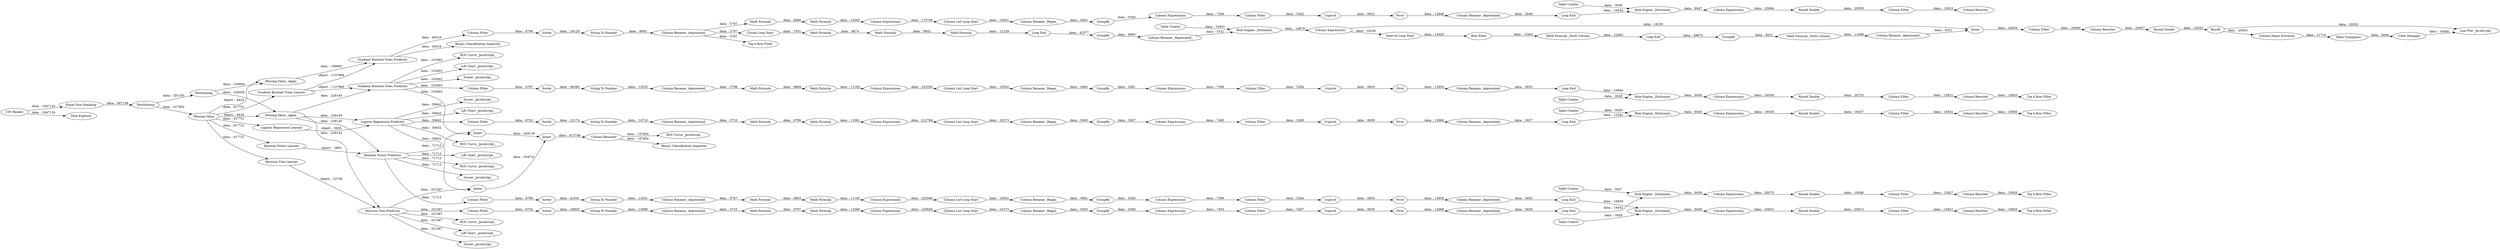 digraph {
	"-5306773464987647941_540" [label="Column List Loop Start"]
	"-5525728335351839503_1" [label="CSV Reader"]
	"4994998373919194233_403" [label=Pivot]
	"7890537517016008260_385" [label="Rule Engine _Dictionary_"]
	"-7249270367753535401_372" [label=Sorter]
	"-7249270367753535401_415" [label="Column Expressions"]
	"4994998373919194233_410" [label="Column Rename _Regex_"]
	"7890537517016008260_403" [label=Pivot]
	"-5525728335351839503_653" [label="Scorer _JavaScript_"]
	"-7249270367753535401_404" [label=Unpivot]
	"-5525728335351839503_633" [label="ROC Curve _JavaScript_"]
	"4994998373919194233_371" [label="Column Filter"]
	"6653133760955711533_591" [label="Column Name Extractor"]
	"-5525728335351839503_637" [label="ROC Curve _JavaScript_"]
	"7890537517016008260_399" [label="String To Number"]
	"-5525728335351839503_589" [label="Line Plot _JavaScript_"]
	"-7799637050866249306_582" [label=Joiner]
	"-8495399704375315071_402" [label="Column Filter"]
	"-5525728335351839503_654" [label="Scorer _JavaScript_"]
	"-5525728335351839503_588" [label=RowID]
	"-7249270367753535401_410" [label="Column Rename _Regex_"]
	"-5306773464987647941_529" [label="Column Expressions"]
	"-8495399704375315071_418" [label="Column Resorter"]
	"-5306773464987647941_533" [label="Column Resorter"]
	"-7799637050866249306_564" [label="Math Formula"]
	"4994998373919194233_409" [label="Column List Loop Start"]
	"-5525728335351839503_635" [label="Lift Chart _JavaScript_"]
	"4994998373919194233_415" [label="Column Expressions"]
	"-5525728335351839503_417" [label="Top k Row Filter"]
	"-5525728335351839503_4" [label="Lift Chart _JavaScript_"]
	"4994998373919194233_372" [label=Sorter]
	"-7799637050866249306_576" [label="Row Filter"]
	"7890537517016008260_410" [label="Column Rename _Regex_"]
	"6653133760955711533_592" [label="Table Transposer"]
	"-7799637050866249306_562" [label="Chunk Loop Start"]
	"-5525728335351839503_665" [label="Missing Value"]
	"-5306773464987647941_538" [label="Loop End"]
	"-8495399704375315071_404" [label=Unpivot]
	"-8495399704375315071_397" [label=GroupBy]
	"-7249270367753535401_405" [label="Column Rename _deprecated_"]
	"-5525728335351839503_668" [label="ROC Curve _JavaScript_"]
	"-5525728335351839503_666" [label="Missing Value _Apply_"]
	"4994998373919194233_396" [label="Column Expressions"]
	"-8651723320744686809_520" [label="Math Formula"]
	"-8495399704375315071_419" [label="Column Filter"]
	"-5306773464987647941_543" [label=GroupBy]
	"-7249270367753535401_402" [label="Column Filter"]
	"-5525728335351839503_667" [label="Missing Value _Apply_"]
	"7890537517016008260_402" [label="Column Filter"]
	"-7799637050866249306_568" [label=GroupBy]
	"-8495399704375315071_376" [label="Column Rename _deprecated_"]
	"-8495399704375315071_385" [label="Rule Engine _Dictionary_"]
	"-7799637050866249306_573" [label="Math Formula"]
	"-5306773464987647941_549" [label="Table Creator"]
	"-7799637050866249306_570" [label="Table Creator"]
	"-5306773464987647941_544" [label="Column Rename _deprecated_"]
	"-7799637050866249306_569" [label="Column Rename _deprecated_"]
	"-8495399704375315071_372" [label=Sorter]
	"7890537517016008260_401" [label="Column Expressions"]
	"-8495399704375315071_371" [label="Column Filter"]
	"-5525728335351839503_621" [label="Gradient Boosted Trees Predictor"]
	"4342504957260865882_520" [label="Math Formula"]
	"-7249270367753535401_399" [label="String To Number"]
	"-5525728335351839503_641" [label="Logistic Regression Learner"]
	"-5306773464987647941_537" [label=Pivot]
	"-8495399704375315071_416" [label="Round Double"]
	"-5525728335351839503_624" [label="Top k Row Filter"]
	"-8495399704375315071_405" [label="Column Rename _deprecated_"]
	"-7249270367753535401_418" [label="Column Resorter"]
	"7890537517016008260_372" [label=Sorter]
	"-5525728335351839503_620" [label="Random Forest Predictor"]
	"-5525728335351839503_12" [label=Joiner]
	"-5525728335351839503_634" [label="Decision Tree Predictor"]
	"-7799637050866249306_566" [label="Column Expressions"]
	"7890537517016008260_416" [label="Round Double"]
	"-7799637050866249306_567" [label="Math Formula"]
	"-5306773464987647941_548" [label=Sorter]
	"4994998373919194233_404" [label=Unpivot]
	"-5306773464987647941_528" [label=Unpivot]
	"4994998373919194233_405" [label="Column Rename _deprecated_"]
	"4342504957260865882_519" [label="Math Formula"]
	"4994998373919194233_399" [label="String To Number"]
	"4994998373919194233_416" [label="Round Double"]
	"4994998373919194233_376" [label="Column Rename _deprecated_"]
	"-7799637050866249306_571" [label="Rule Engine _Dictionary_"]
	"-7799637050866249306_577" [label="Loop End"]
	"-7249270367753535401_371" [label="Column Filter"]
	"-8495399704375315071_415" [label="Column Expressions"]
	"-7249270367753535401_385" [label="Rule Engine _Dictionary_"]
	"4994998373919194233_418" [label="Column Resorter"]
	"-5525728335351839503_643" [label="Random Forest Learner"]
	"-5525728335351839503_11" [label=Joiner]
	"7890537517016008260_418" [label="Column Resorter"]
	"-5525728335351839503_595" [label="Binary Classification Inspector"]
	"-5306773464987647941_541" [label="Column Expressions"]
	"-7249270367753535401_403" [label=Pivot]
	"7890537517016008260_397" [label=GroupBy]
	"-5525728335351839503_669" [label="Gradient Boosted Trees Predictor"]
	"-8495399704375315071_410" [label="Column Rename _Regex_"]
	"7890537517016008260_376" [label="Column Rename _deprecated_"]
	"-5525728335351839503_655" [label="Data Explorer"]
	"-5525728335351839503_650" [label="Binary Classification Inspector"]
	"-3586271016536309316_520" [label="Math Formula"]
	"-5525728335351839503_14" [label="Column Renamer"]
	"-5306773464987647941_542" [label="Rule Engine _Dictionary_"]
	"-7799637050866249306_585" [label="Column Resorter"]
	"-5525728335351839503_651" [label="Scorer _JavaScript_"]
	"-7799637050866249306_579" [label="Math Formula _Multi Column_"]
	"7890537517016008260_409" [label="Column List Loop Start"]
	"-8495399704375315071_409" [label="Column List Loop Start"]
	"4994998373919194233_414" [label="Loop End"]
	"-5525728335351839503_532" [label="Top k Row Filter"]
	"7890537517016008260_419" [label="Column Filter"]
	"-7799637050866249306_587" [label="Round Double"]
	"-7249270367753535401_397" [label=GroupBy]
	"-5525728335351839503_656" [label="Equal Size Sampling"]
	"-7249270367753535401_414" [label="Loop End"]
	"-5525728335351839503_631" [label="Lift Chart _JavaScript_"]
	"-7249270367753535401_416" [label="Round Double"]
	"7890537517016008260_384" [label="Table Creator"]
	"-5306773464987647941_547" [label="Column Filter"]
	"-5248297553381114965_519" [label="Math Formula"]
	"-5525728335351839503_652" [label="Scorer _JavaScript_"]
	"7890537517016008260_415" [label="Column Expressions"]
	"-8495399704375315071_396" [label="Column Expressions"]
	"-5306773464987647941_539" [label="Column Filter"]
	"7890537517016008260_405" [label="Column Rename _deprecated_"]
	"-5525728335351839503_625" [label="Lift Chart _JavaScript_"]
	"-7799637050866249306_586" [label="Math Formula _Multi Column_"]
	"-8651723320744686809_519" [label="Math Formula"]
	"-7249270367753535401_384" [label="Table Creator"]
	"-7249270367753535401_409" [label="Column List Loop Start"]
	"-5525728335351839503_658" [label=Partitioning]
	"-5306773464987647941_530" [label="Round Double"]
	"-7799637050866249306_581" [label="Column Rename _deprecated_"]
	"7890537517016008260_404" [label=Unpivot]
	"-333496959090021531_520" [label="Math Formula"]
	"4994998373919194233_419" [label="Column Filter"]
	"-3586271016536309316_519" [label="Math Formula"]
	"-8495399704375315071_384" [label="Table Creator"]
	"-7249270367753535401_419" [label="Column Filter"]
	"7890537517016008260_371" [label="Column Filter"]
	"-5525728335351839503_618" [label="Logistic Regression Predictor"]
	"-333496959090021531_519" [label="Math Formula"]
	"-7249270367753535401_401" [label="Column Expressions"]
	"-5306773464987647941_545" [label="String To Number"]
	"-5525728335351839503_657" [label=Partitioning]
	"-7799637050866249306_563" [label="Loop End"]
	"4994998373919194233_402" [label="Column Filter"]
	"7890537517016008260_414" [label="Loop End"]
	"7890537517016008260_396" [label="Column Expressions"]
	"-7249270367753535401_396" [label="Column Expressions"]
	"4994998373919194233_384" [label="Table Creator"]
	"-5525728335351839503_630" [label="Top k Row Filter"]
	"-8495399704375315071_399" [label="String To Number"]
	"-5525728335351839503_644" [label="Gradient Boosted Trees Learner"]
	"-7799637050866249306_584" [label="Column Filter"]
	"-5525728335351839503_10" [label=Joiner]
	"-8495399704375315071_403" [label=Pivot]
	"-5306773464987647941_531" [label="Column Rename _deprecated_"]
	"-5248297553381114965_520" [label="Math Formula"]
	"-5306773464987647941_535" [label="Column Expressions"]
	"-7799637050866249306_580" [label=GroupBy]
	"-5306773464987647941_536" [label="Column Filter"]
	"-7249270367753535401_376" [label="Column Rename _deprecated_"]
	"-5306773464987647941_546" [label="Column Rename _Regex_"]
	"6653133760955711533_590" [label="Color Manager"]
	"4994998373919194233_397" [label=GroupBy]
	"4994998373919194233_401" [label="Column Expressions"]
	"-8495399704375315071_401" [label="Column Expressions"]
	"4994998373919194233_385" [label="Rule Engine _Dictionary_"]
	"-8495399704375315071_414" [label="Loop End"]
	"-7799637050866249306_575" [label="Interval Loop Start"]
	"-5525728335351839503_636" [label="Top k Row Filter"]
	"-5525728335351839503_627" [label="ROC Curve _JavaScript_"]
	"-5525728335351839503_6" [label="ROC Curve _JavaScript_"]
	"-5525728335351839503_642" [label="Decision Tree Learner"]
	"-5306773464987647941_538" -> "-5306773464987647941_542" [label="data: : 16534"]
	"4342504957260865882_519" -> "4342504957260865882_520" [label="data: : 9797"]
	"4342504957260865882_520" -> "-7249270367753535401_396" [label="data: : 11060"]
	"-5525728335351839503_657" -> "-5525728335351839503_658" [label="data: : 291255"]
	"-7249270367753535401_404" -> "-7249270367753535401_403" [label="data: : 6935"]
	"-7799637050866249306_563" -> "-7799637050866249306_568" [label="data: : 42377"]
	"-5525728335351839503_618" -> "-5525728335351839503_654" [label="data: : 50642"]
	"-5306773464987647941_543" -> "-5306773464987647941_535" [label="data: : 5359"]
	"-5525728335351839503_618" -> "-5525728335351839503_11" [label="data: : 50642"]
	"-8495399704375315071_419" -> "-8495399704375315071_418" [label="data: : 15821"]
	"-5525728335351839503_644" -> "-5525728335351839503_669" [label="object: : 1157960"]
	"-5525728335351839503_10" -> "-5525728335351839503_12" [label="data: : 428139"]
	"4994998373919194233_414" -> "4994998373919194233_385" [label="data: : 15341"]
	"-5306773464987647941_545" -> "-5306773464987647941_544" [label="data: : 8945"]
	"-5525728335351839503_620" -> "-8495399704375315071_371" [label="data: : 71713"]
	"-5525728335351839503_621" -> "-5525728335351839503_651" [label="data: : 103493"]
	"-7249270367753535401_419" -> "-7249270367753535401_418" [label="data: : 15827"]
	"-5525728335351839503_618" -> "4994998373919194233_371" [label="data: : 50642"]
	"7890537517016008260_403" -> "7890537517016008260_405" [label="data: : 12954"]
	"-7249270367753535401_409" -> "-7249270367753535401_410" [label="data: : 10373"]
	"-5306773464987647941_529" -> "-5306773464987647941_530" [label="data: : 23084"]
	"-8495399704375315071_410" -> "-8495399704375315071_397" [label="data: : 9491"]
	"-5306773464987647941_531" -> "-5306773464987647941_538" [label="data: : 5649"]
	"7890537517016008260_376" -> "-8651723320744686809_519" [label="data: : 5798"]
	"-5248297553381114965_519" -> "-5248297553381114965_520" [label="data: : 9796"]
	"-5525728335351839503_634" -> "-7249270367753535401_371" [label="data: : 251567"]
	"7890537517016008260_414" -> "7890537517016008260_385" [label="data: : 16944"]
	"-5525728335351839503_12" -> "-5525728335351839503_14" [label="data: : 613748"]
	"-5306773464987647941_548" -> "-5306773464987647941_545" [label="data: : 28129"]
	"-5306773464987647941_544" -> "-7799637050866249306_562" [label="data: : 5797"]
	"-5525728335351839503_665" -> "-5525728335351839503_642" [label="data: : 417721"]
	"-5525728335351839503_618" -> "-5525728335351839503_637" [label="data: : 50642"]
	"-7799637050866249306_585" -> "-7799637050866249306_587" [label="data: : 20457"]
	"-5525728335351839503_656" -> "-5525728335351839503_657" [label="data: : 667148"]
	"-3586271016536309316_520" -> "-5306773464987647941_541" [label="data: : 10365"]
	"-333496959090021531_519" -> "-333496959090021531_520" [label="data: : 9893"]
	"7890537517016008260_419" -> "7890537517016008260_418" [label="data: : 15821"]
	"-5248297553381114965_520" -> "4994998373919194233_396" [label="data: : 11061"]
	"-7799637050866249306_566" -> "-7799637050866249306_575" [label="data: : 16230"]
	"-7249270367753535401_376" -> "4342504957260865882_519" [label="data: : 5733"]
	"-7799637050866249306_580" -> "-7799637050866249306_586" [label="data: : 8231"]
	"-8651723320744686809_520" -> "7890537517016008260_396" [label="data: : 11192"]
	"-5306773464987647941_546" -> "-5306773464987647941_543" [label="data: : 9491"]
	"-7799637050866249306_567" -> "-7799637050866249306_573" [label="data: : 9952"]
	"-7799637050866249306_579" -> "-7799637050866249306_577" [label="data: : 22683"]
	"-7249270367753535401_401" -> "-7249270367753535401_402" [label="data: : 7403"]
	"-7249270367753535401_410" -> "-7249270367753535401_397" [label="data: : 9363"]
	"-5525728335351839503_621" -> "-5525728335351839503_6" [label="data: : 103493"]
	"-5525728335351839503_665" -> "-5525728335351839503_641" [label="data: : 417721"]
	"-7249270367753535401_416" -> "-7249270367753535401_419" [label="data: : 19546"]
	"4994998373919194233_410" -> "4994998373919194233_397" [label="data: : 9363"]
	"-5525728335351839503_634" -> "-5525728335351839503_633" [label="data: : 251567"]
	"-8495399704375315071_384" -> "-8495399704375315071_385" [label="data: : 3928"]
	"-5525728335351839503_588" -> "6653133760955711533_591" [label="data: : 20553"]
	"-5306773464987647941_530" -> "-5306773464987647941_539" [label="data: : 20550"]
	"4994998373919194233_402" -> "4994998373919194233_404" [label="data: : 5286"]
	"4994998373919194233_419" -> "4994998373919194233_418" [label="data: : 15831"]
	"-7799637050866249306_584" -> "-7799637050866249306_585" [label="data: : 20460"]
	"-5525728335351839503_666" -> "-5525728335351839503_621" [label="data: : 228145"]
	"-7249270367753535401_415" -> "-7249270367753535401_416" [label="data: : 20575"]
	"-5525728335351839503_1" -> "-5525728335351839503_656" [label="data: : 1647120"]
	"-7799637050866249306_569" -> "-7799637050866249306_571" [label="data: : 5751"]
	"-7249270367753535401_384" -> "-7249270367753535401_385" [label="data: : 3927"]
	"7890537517016008260_404" -> "7890537517016008260_403" [label="data: : 6933"]
	"-7249270367753535401_403" -> "-7249270367753535401_405" [label="data: : 12968"]
	"-5306773464987647941_535" -> "-5306773464987647941_536" [label="data: : 7394"]
	"-8495399704375315071_409" -> "-8495399704375315071_410" [label="data: : 10501"]
	"-8495399704375315071_372" -> "-8495399704375315071_399" [label="data: : 41041"]
	"-5525728335351839503_14" -> "-5525728335351839503_595" [label="data: : 157954"]
	"-5306773464987647941_528" -> "-5306773464987647941_537" [label="data: : 6922"]
	"-3586271016536309316_519" -> "-3586271016536309316_520" [label="data: : 9066"]
	"-5306773464987647941_547" -> "-5306773464987647941_548" [label="data: : 6796"]
	"-7249270367753535401_405" -> "-7249270367753535401_414" [label="data: : 5659"]
	"-5525728335351839503_1" -> "-5525728335351839503_655" [label="data: : 1647120"]
	"7890537517016008260_410" -> "7890537517016008260_397" [label="data: : 9492"]
	"-5306773464987647941_540" -> "-5306773464987647941_546" [label="data: : 10501"]
	"4994998373919194233_404" -> "4994998373919194233_403" [label="data: : 6939"]
	"7890537517016008260_371" -> "7890537517016008260_372" [label="data: : 6797"]
	"7890537517016008260_384" -> "7890537517016008260_385" [label="data: : 3928"]
	"-5306773464987647941_544" -> "-5525728335351839503_532" [label="data: : 5797"]
	"-5525728335351839503_665" -> "-5525728335351839503_644" [label="data: : 417721"]
	"-5525728335351839503_588" -> "-5525728335351839503_589" [label="data: : 20553"]
	"-8495399704375315071_401" -> "-8495399704375315071_402" [label="data: : 7396"]
	"-5525728335351839503_665" -> "-5525728335351839503_667" [label="object: : 4434"]
	"7890537517016008260_401" -> "7890537517016008260_402" [label="data: : 7396"]
	"-5525728335351839503_11" -> "-5525728335351839503_12" [label="data: : 354721"]
	"-7799637050866249306_575" -> "-7799637050866249306_576" [label="data: : 14320"]
	"4994998373919194233_409" -> "4994998373919194233_410" [label="data: : 10373"]
	"-7799637050866249306_576" -> "-7799637050866249306_579" [label="data: : 15441"]
	"-8495399704375315071_416" -> "-8495399704375315071_419" [label="data: : 20915"]
	"7890537517016008260_418" -> "-5525728335351839503_417" [label="data: : 15820"]
	"-5525728335351839503_641" -> "-5525728335351839503_618" [label="object: : 5636"]
	"-7249270367753535401_418" -> "-5525728335351839503_630" [label="data: : 15826"]
	"4994998373919194233_418" -> "-5525728335351839503_636" [label="data: : 15830"]
	"-5306773464987647941_544" -> "-3586271016536309316_519" [label="data: : 5797"]
	"7890537517016008260_385" -> "7890537517016008260_415" [label="data: : 9450"]
	"4994998373919194233_416" -> "4994998373919194233_419" [label="data: : 18337"]
	"7890537517016008260_399" -> "7890537517016008260_376" [label="data: : 13525"]
	"-8495399704375315071_402" -> "-8495399704375315071_404" [label="data: : 5284"]
	"-7249270367753535401_399" -> "-7249270367753535401_376" [label="data: : 13996"]
	"4994998373919194233_405" -> "4994998373919194233_414" [label="data: : 5657"]
	"-5525728335351839503_634" -> "-5525728335351839503_11" [label="data: : 251567"]
	"7890537517016008260_396" -> "7890537517016008260_409" [label="data: : 223550"]
	"-5525728335351839503_643" -> "-5525728335351839503_620" [label="object: : 2863"]
	"-5525728335351839503_666" -> "-5525728335351839503_634" [label="data: : 228145"]
	"-5306773464987647941_536" -> "-5306773464987647941_528" [label="data: : 5282"]
	"-5525728335351839503_621" -> "-5525728335351839503_10" [label="data: : 103493"]
	"6653133760955711533_592" -> "6653133760955711533_590" [label="data: : 6004"]
	"-7249270367753535401_397" -> "-7249270367753535401_401" [label="data: : 5368"]
	"-7249270367753535401_371" -> "-7249270367753535401_372" [label="data: : 6732"]
	"-8495399704375315071_399" -> "-8495399704375315071_376" [label="data: : 13431"]
	"-8495399704375315071_403" -> "-8495399704375315071_405" [label="data: : 12954"]
	"-7249270367753535401_385" -> "-7249270367753535401_415" [label="data: : 9456"]
	"-5525728335351839503_620" -> "-5525728335351839503_10" [label="data: : 71713"]
	"-7799637050866249306_582" -> "-7799637050866249306_584" [label="data: : 24504"]
	"-5525728335351839503_620" -> "-5525728335351839503_625" [label="data: : 71713"]
	"-5525728335351839503_665" -> "-5525728335351839503_643" [label="data: : 417721"]
	"-5525728335351839503_666" -> "-5525728335351839503_618" [label="data: : 228145"]
	"-5525728335351839503_669" -> "-5306773464987647941_547" [label="data: : 64516"]
	"-8495399704375315071_371" -> "-8495399704375315071_372" [label="data: : 6796"]
	"-5525728335351839503_644" -> "-5525728335351839503_621" [label="object: : 1157960"]
	"-5525728335351839503_669" -> "-5525728335351839503_650" [label="data: : 64516"]
	"-8495399704375315071_376" -> "-333496959090021531_519" [label="data: : 5797"]
	"4994998373919194233_396" -> "4994998373919194233_409" [label="data: : 212768"]
	"7890537517016008260_397" -> "7890537517016008260_401" [label="data: : 5361"]
	"-7249270367753535401_372" -> "-7249270367753535401_399" [label="data: : 28820"]
	"7890537517016008260_372" -> "7890537517016008260_399" [label="data: : 68380"]
	"4994998373919194233_397" -> "4994998373919194233_401" [label="data: : 5367"]
	"-7799637050866249306_570" -> "-7799637050866249306_571" [label="data: : 16941"]
	"-5306773464987647941_539" -> "-5306773464987647941_533" [label="data: : 15815"]
	"-5525728335351839503_665" -> "-5525728335351839503_666" [label="object: : 4434"]
	"-5525728335351839503_667" -> "-5525728335351839503_669" [label="data: : 100863"]
	"-7799637050866249306_573" -> "-7799637050866249306_563" [label="data: : 11229"]
	"-5525728335351839503_621" -> "-5525728335351839503_4" [label="data: : 103493"]
	"-5525728335351839503_658" -> "-5525728335351839503_666" [label="data: : 228429"]
	"-5525728335351839503_618" -> "-5525728335351839503_635" [label="data: : 50642"]
	"-5525728335351839503_666" -> "-5525728335351839503_620" [label="data: : 228145"]
	"-8495399704375315071_385" -> "-8495399704375315071_415" [label="data: : 9450"]
	"-8495399704375315071_405" -> "-8495399704375315071_414" [label="data: : 5653"]
	"4994998373919194233_372" -> "4994998373919194233_399" [label="data: : 22174"]
	"-7799637050866249306_577" -> "-7799637050866249306_580" [label="data: : 46675"]
	"-7799637050866249306_587" -> "-5525728335351839503_588" [label="data: : 22023"]
	"-8495399704375315071_414" -> "-8495399704375315071_385" [label="data: : 16830"]
	"-5525728335351839503_642" -> "-5525728335351839503_634" [label="object: : 22746"]
	"4994998373919194233_376" -> "-5248297553381114965_519" [label="data: : 5733"]
	"-8495399704375315071_404" -> "-8495399704375315071_403" [label="data: : 6935"]
	"-5525728335351839503_657" -> "-5525728335351839503_665" [label="data: : 417952"]
	"-7799637050866249306_566" -> "-7799637050866249306_582" [label="data: : 16230"]
	"7890537517016008260_402" -> "7890537517016008260_404" [label="data: : 5284"]
	"-7799637050866249306_568" -> "-7799637050866249306_569" [label="data: : 6660"]
	"4994998373919194233_401" -> "4994998373919194233_402" [label="data: : 7400"]
	"-7799637050866249306_571" -> "-7799637050866249306_566" [label="data: : 14879"]
	"6653133760955711533_591" -> "6653133760955711533_592" [label="data: : 11710"]
	"-7249270367753535401_396" -> "-7249270367753535401_409" [label="data: : 220650"]
	"-5525728335351839503_621" -> "7890537517016008260_371" [label="data: : 103493"]
	"-5306773464987647941_541" -> "-5306773464987647941_540" [label="data: : 173745"]
	"7890537517016008260_416" -> "7890537517016008260_419" [label="data: : 20723"]
	"-5306773464987647941_537" -> "-5306773464987647941_531" [label="data: : 12946"]
	"-8495399704375315071_415" -> "-8495399704375315071_416" [label="data: : 23831"]
	"7890537517016008260_415" -> "7890537517016008260_416" [label="data: : 24036"]
	"7890537517016008260_409" -> "7890537517016008260_410" [label="data: : 10502"]
	"-8495399704375315071_418" -> "-5525728335351839503_624" [label="data: : 15820"]
	"-5525728335351839503_14" -> "-5525728335351839503_668" [label="data: : 157954"]
	"-7799637050866249306_564" -> "-7799637050866249306_567" [label="data: : 8674"]
	"-5525728335351839503_620" -> "-5525728335351839503_652" [label="data: : 71713"]
	"-7249270367753535401_402" -> "-7249270367753535401_404" [label="data: : 5287"]
	"-7249270367753535401_414" -> "-7249270367753535401_385" [label="data: : 16052"]
	"-5525728335351839503_634" -> "-5525728335351839503_653" [label="data: : 251567"]
	"-8495399704375315071_396" -> "-8495399704375315071_409" [label="data: : 222940"]
	"-8495399704375315071_397" -> "-8495399704375315071_401" [label="data: : 5360"]
	"-333496959090021531_520" -> "-8495399704375315071_396" [label="data: : 11193"]
	"4994998373919194233_371" -> "4994998373919194233_372" [label="data: : 6732"]
	"-5525728335351839503_634" -> "-5525728335351839503_631" [label="data: : 251567"]
	"4994998373919194233_403" -> "4994998373919194233_405" [label="data: : 12966"]
	"7890537517016008260_405" -> "7890537517016008260_414" [label="data: : 5653"]
	"-7799637050866249306_586" -> "-7799637050866249306_581" [label="data: : 11498"]
	"-5306773464987647941_542" -> "-5306773464987647941_529" [label="data: : 9447"]
	"4994998373919194233_384" -> "4994998373919194233_385" [label="data: : 3929"]
	"-5525728335351839503_620" -> "-5525728335351839503_627" [label="data: : 71713"]
	"4994998373919194233_385" -> "4994998373919194233_415" [label="data: : 9455"]
	"6653133760955711533_590" -> "-5525728335351839503_589" [label="data: : 10400"]
	"4994998373919194233_399" -> "4994998373919194233_376" [label="data: : 14710"]
	"-7799637050866249306_581" -> "-7799637050866249306_582" [label="data: : 9321"]
	"4994998373919194233_415" -> "4994998373919194233_416" [label="data: : 18530"]
	"-5525728335351839503_658" -> "-5525728335351839503_667" [label="data: : 100894"]
	"-5306773464987647941_549" -> "-5306773464987647941_542" [label="data: : 3938"]
	"-7799637050866249306_562" -> "-7799637050866249306_564" [label="data: : 7531"]
	"-8651723320744686809_519" -> "-8651723320744686809_520" [label="data: : 9894"]
	rankdir=LR
}
